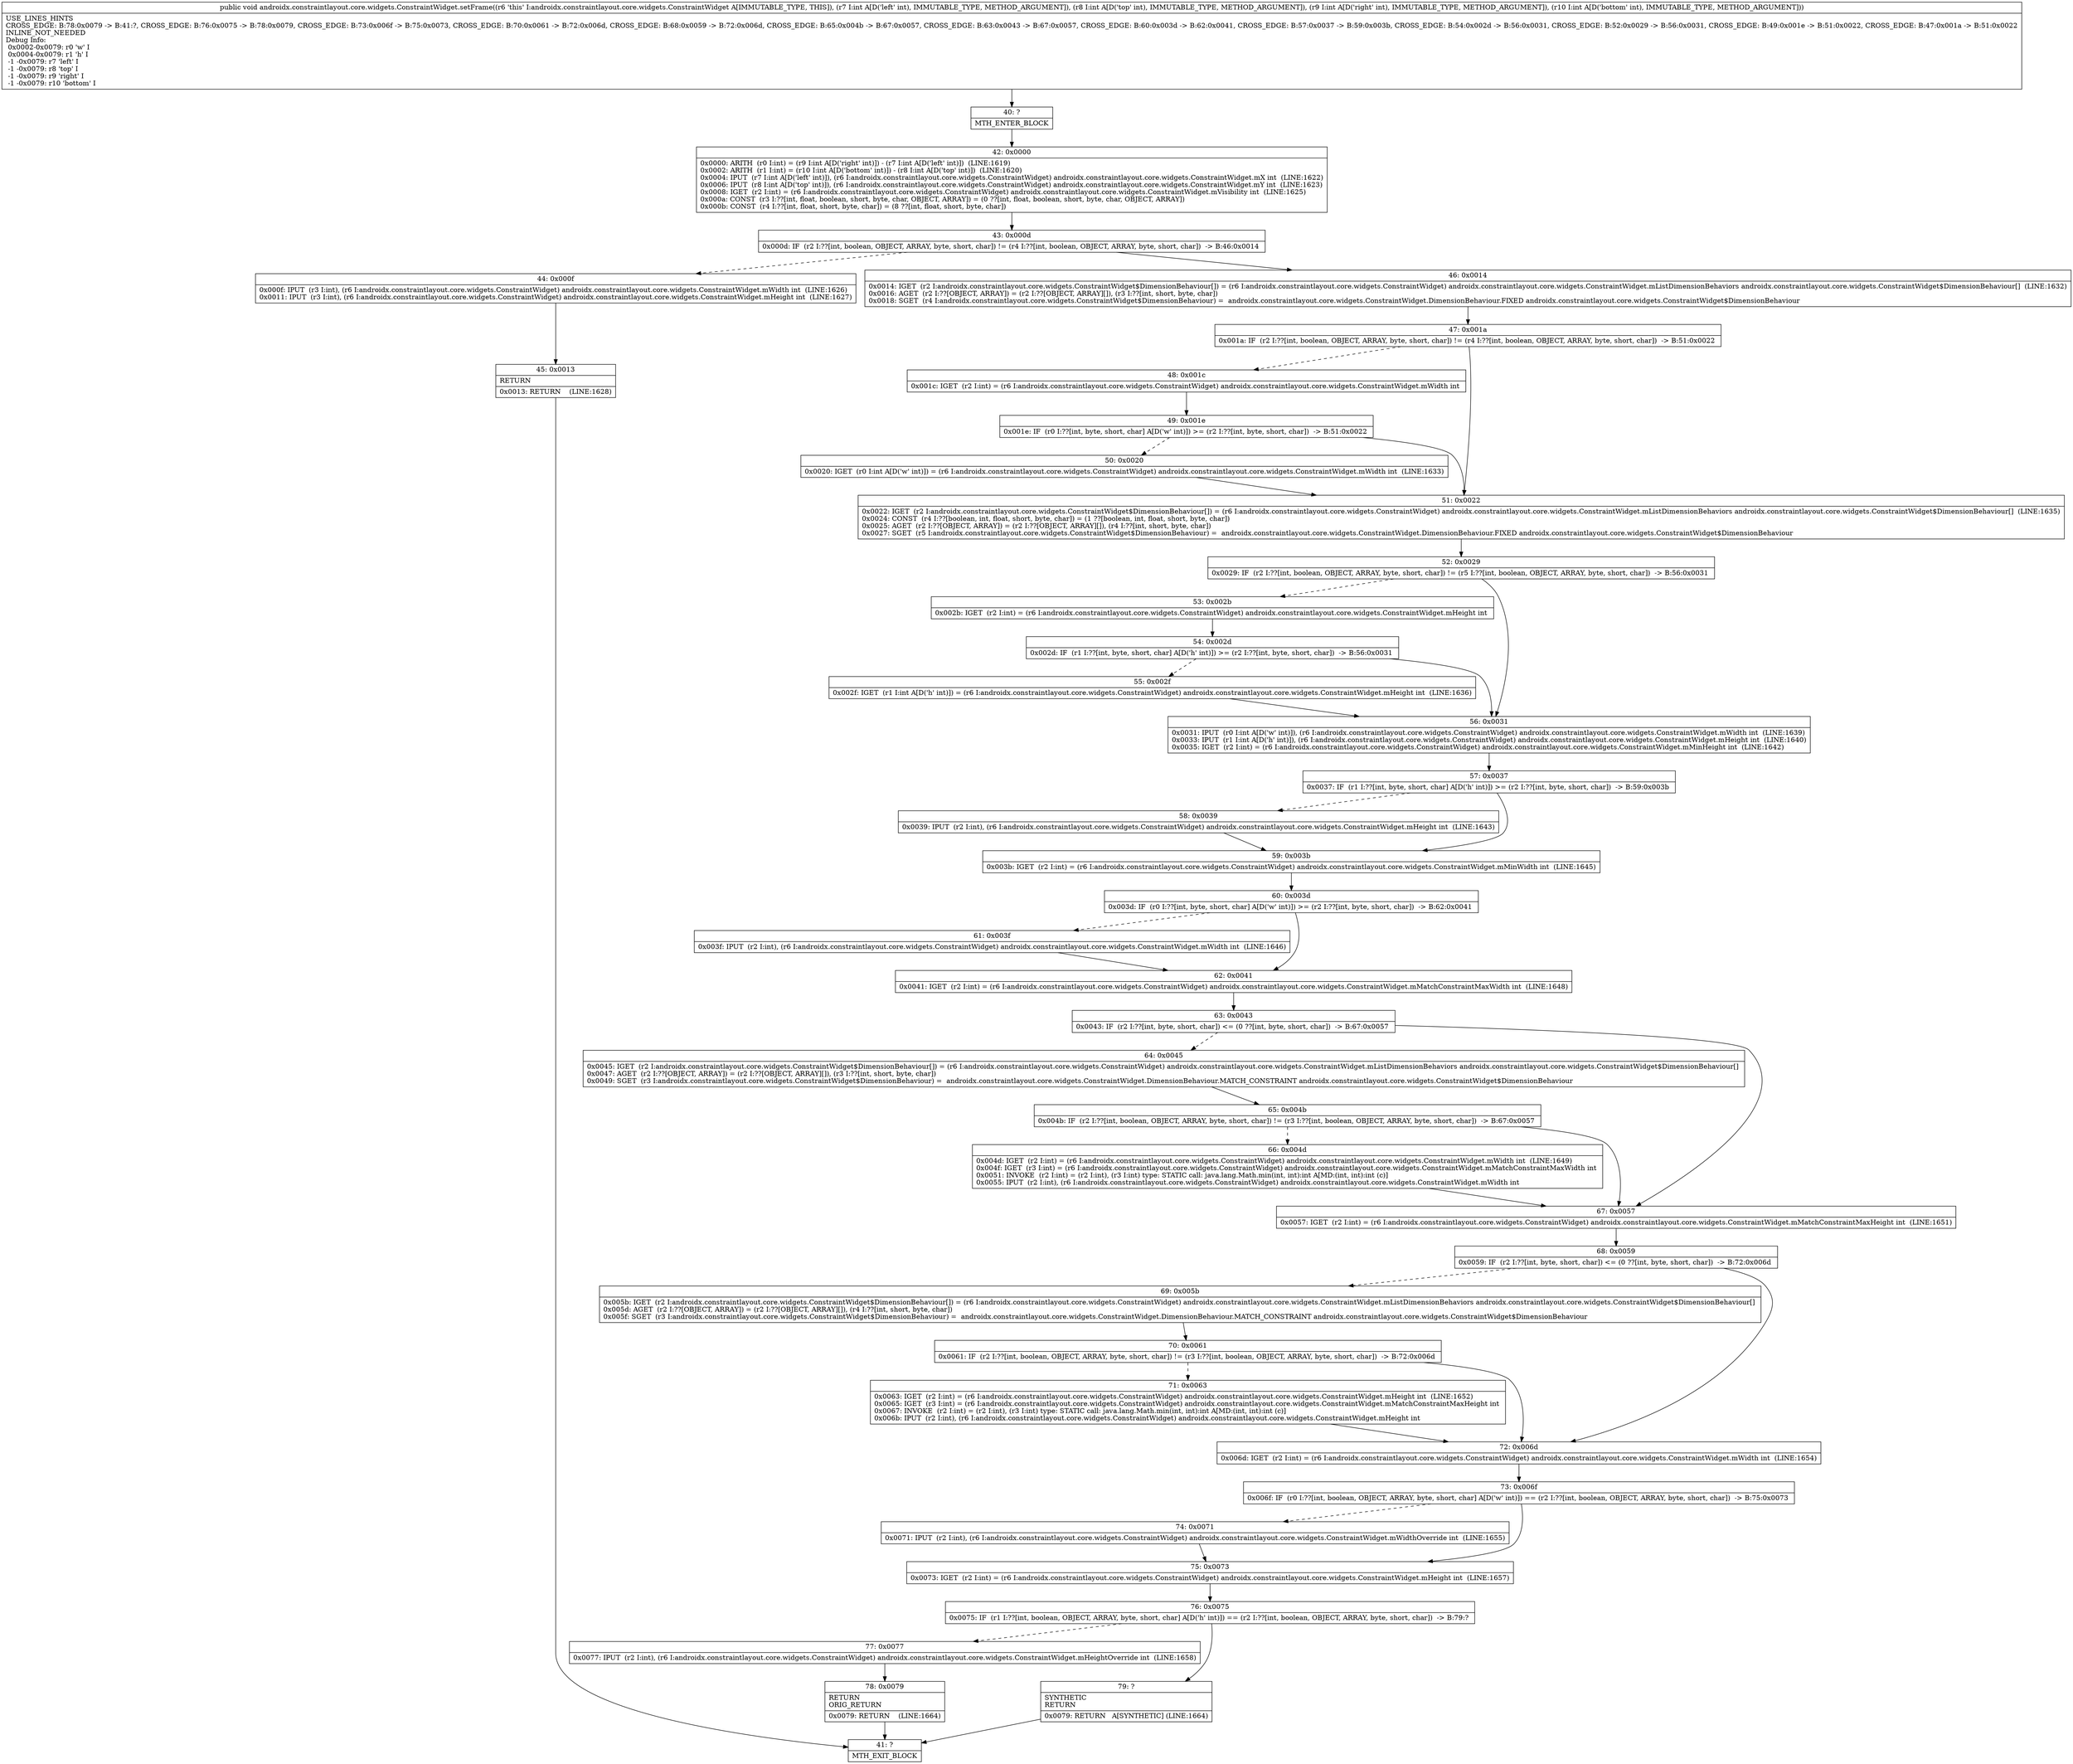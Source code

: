 digraph "CFG forandroidx.constraintlayout.core.widgets.ConstraintWidget.setFrame(IIII)V" {
Node_40 [shape=record,label="{40\:\ ?|MTH_ENTER_BLOCK\l}"];
Node_42 [shape=record,label="{42\:\ 0x0000|0x0000: ARITH  (r0 I:int) = (r9 I:int A[D('right' int)]) \- (r7 I:int A[D('left' int)])  (LINE:1619)\l0x0002: ARITH  (r1 I:int) = (r10 I:int A[D('bottom' int)]) \- (r8 I:int A[D('top' int)])  (LINE:1620)\l0x0004: IPUT  (r7 I:int A[D('left' int)]), (r6 I:androidx.constraintlayout.core.widgets.ConstraintWidget) androidx.constraintlayout.core.widgets.ConstraintWidget.mX int  (LINE:1622)\l0x0006: IPUT  (r8 I:int A[D('top' int)]), (r6 I:androidx.constraintlayout.core.widgets.ConstraintWidget) androidx.constraintlayout.core.widgets.ConstraintWidget.mY int  (LINE:1623)\l0x0008: IGET  (r2 I:int) = (r6 I:androidx.constraintlayout.core.widgets.ConstraintWidget) androidx.constraintlayout.core.widgets.ConstraintWidget.mVisibility int  (LINE:1625)\l0x000a: CONST  (r3 I:??[int, float, boolean, short, byte, char, OBJECT, ARRAY]) = (0 ??[int, float, boolean, short, byte, char, OBJECT, ARRAY]) \l0x000b: CONST  (r4 I:??[int, float, short, byte, char]) = (8 ??[int, float, short, byte, char]) \l}"];
Node_43 [shape=record,label="{43\:\ 0x000d|0x000d: IF  (r2 I:??[int, boolean, OBJECT, ARRAY, byte, short, char]) != (r4 I:??[int, boolean, OBJECT, ARRAY, byte, short, char])  \-\> B:46:0x0014 \l}"];
Node_44 [shape=record,label="{44\:\ 0x000f|0x000f: IPUT  (r3 I:int), (r6 I:androidx.constraintlayout.core.widgets.ConstraintWidget) androidx.constraintlayout.core.widgets.ConstraintWidget.mWidth int  (LINE:1626)\l0x0011: IPUT  (r3 I:int), (r6 I:androidx.constraintlayout.core.widgets.ConstraintWidget) androidx.constraintlayout.core.widgets.ConstraintWidget.mHeight int  (LINE:1627)\l}"];
Node_45 [shape=record,label="{45\:\ 0x0013|RETURN\l|0x0013: RETURN    (LINE:1628)\l}"];
Node_41 [shape=record,label="{41\:\ ?|MTH_EXIT_BLOCK\l}"];
Node_46 [shape=record,label="{46\:\ 0x0014|0x0014: IGET  (r2 I:androidx.constraintlayout.core.widgets.ConstraintWidget$DimensionBehaviour[]) = (r6 I:androidx.constraintlayout.core.widgets.ConstraintWidget) androidx.constraintlayout.core.widgets.ConstraintWidget.mListDimensionBehaviors androidx.constraintlayout.core.widgets.ConstraintWidget$DimensionBehaviour[]  (LINE:1632)\l0x0016: AGET  (r2 I:??[OBJECT, ARRAY]) = (r2 I:??[OBJECT, ARRAY][]), (r3 I:??[int, short, byte, char]) \l0x0018: SGET  (r4 I:androidx.constraintlayout.core.widgets.ConstraintWidget$DimensionBehaviour) =  androidx.constraintlayout.core.widgets.ConstraintWidget.DimensionBehaviour.FIXED androidx.constraintlayout.core.widgets.ConstraintWidget$DimensionBehaviour \l}"];
Node_47 [shape=record,label="{47\:\ 0x001a|0x001a: IF  (r2 I:??[int, boolean, OBJECT, ARRAY, byte, short, char]) != (r4 I:??[int, boolean, OBJECT, ARRAY, byte, short, char])  \-\> B:51:0x0022 \l}"];
Node_48 [shape=record,label="{48\:\ 0x001c|0x001c: IGET  (r2 I:int) = (r6 I:androidx.constraintlayout.core.widgets.ConstraintWidget) androidx.constraintlayout.core.widgets.ConstraintWidget.mWidth int \l}"];
Node_49 [shape=record,label="{49\:\ 0x001e|0x001e: IF  (r0 I:??[int, byte, short, char] A[D('w' int)]) \>= (r2 I:??[int, byte, short, char])  \-\> B:51:0x0022 \l}"];
Node_50 [shape=record,label="{50\:\ 0x0020|0x0020: IGET  (r0 I:int A[D('w' int)]) = (r6 I:androidx.constraintlayout.core.widgets.ConstraintWidget) androidx.constraintlayout.core.widgets.ConstraintWidget.mWidth int  (LINE:1633)\l}"];
Node_51 [shape=record,label="{51\:\ 0x0022|0x0022: IGET  (r2 I:androidx.constraintlayout.core.widgets.ConstraintWidget$DimensionBehaviour[]) = (r6 I:androidx.constraintlayout.core.widgets.ConstraintWidget) androidx.constraintlayout.core.widgets.ConstraintWidget.mListDimensionBehaviors androidx.constraintlayout.core.widgets.ConstraintWidget$DimensionBehaviour[]  (LINE:1635)\l0x0024: CONST  (r4 I:??[boolean, int, float, short, byte, char]) = (1 ??[boolean, int, float, short, byte, char]) \l0x0025: AGET  (r2 I:??[OBJECT, ARRAY]) = (r2 I:??[OBJECT, ARRAY][]), (r4 I:??[int, short, byte, char]) \l0x0027: SGET  (r5 I:androidx.constraintlayout.core.widgets.ConstraintWidget$DimensionBehaviour) =  androidx.constraintlayout.core.widgets.ConstraintWidget.DimensionBehaviour.FIXED androidx.constraintlayout.core.widgets.ConstraintWidget$DimensionBehaviour \l}"];
Node_52 [shape=record,label="{52\:\ 0x0029|0x0029: IF  (r2 I:??[int, boolean, OBJECT, ARRAY, byte, short, char]) != (r5 I:??[int, boolean, OBJECT, ARRAY, byte, short, char])  \-\> B:56:0x0031 \l}"];
Node_53 [shape=record,label="{53\:\ 0x002b|0x002b: IGET  (r2 I:int) = (r6 I:androidx.constraintlayout.core.widgets.ConstraintWidget) androidx.constraintlayout.core.widgets.ConstraintWidget.mHeight int \l}"];
Node_54 [shape=record,label="{54\:\ 0x002d|0x002d: IF  (r1 I:??[int, byte, short, char] A[D('h' int)]) \>= (r2 I:??[int, byte, short, char])  \-\> B:56:0x0031 \l}"];
Node_55 [shape=record,label="{55\:\ 0x002f|0x002f: IGET  (r1 I:int A[D('h' int)]) = (r6 I:androidx.constraintlayout.core.widgets.ConstraintWidget) androidx.constraintlayout.core.widgets.ConstraintWidget.mHeight int  (LINE:1636)\l}"];
Node_56 [shape=record,label="{56\:\ 0x0031|0x0031: IPUT  (r0 I:int A[D('w' int)]), (r6 I:androidx.constraintlayout.core.widgets.ConstraintWidget) androidx.constraintlayout.core.widgets.ConstraintWidget.mWidth int  (LINE:1639)\l0x0033: IPUT  (r1 I:int A[D('h' int)]), (r6 I:androidx.constraintlayout.core.widgets.ConstraintWidget) androidx.constraintlayout.core.widgets.ConstraintWidget.mHeight int  (LINE:1640)\l0x0035: IGET  (r2 I:int) = (r6 I:androidx.constraintlayout.core.widgets.ConstraintWidget) androidx.constraintlayout.core.widgets.ConstraintWidget.mMinHeight int  (LINE:1642)\l}"];
Node_57 [shape=record,label="{57\:\ 0x0037|0x0037: IF  (r1 I:??[int, byte, short, char] A[D('h' int)]) \>= (r2 I:??[int, byte, short, char])  \-\> B:59:0x003b \l}"];
Node_58 [shape=record,label="{58\:\ 0x0039|0x0039: IPUT  (r2 I:int), (r6 I:androidx.constraintlayout.core.widgets.ConstraintWidget) androidx.constraintlayout.core.widgets.ConstraintWidget.mHeight int  (LINE:1643)\l}"];
Node_59 [shape=record,label="{59\:\ 0x003b|0x003b: IGET  (r2 I:int) = (r6 I:androidx.constraintlayout.core.widgets.ConstraintWidget) androidx.constraintlayout.core.widgets.ConstraintWidget.mMinWidth int  (LINE:1645)\l}"];
Node_60 [shape=record,label="{60\:\ 0x003d|0x003d: IF  (r0 I:??[int, byte, short, char] A[D('w' int)]) \>= (r2 I:??[int, byte, short, char])  \-\> B:62:0x0041 \l}"];
Node_61 [shape=record,label="{61\:\ 0x003f|0x003f: IPUT  (r2 I:int), (r6 I:androidx.constraintlayout.core.widgets.ConstraintWidget) androidx.constraintlayout.core.widgets.ConstraintWidget.mWidth int  (LINE:1646)\l}"];
Node_62 [shape=record,label="{62\:\ 0x0041|0x0041: IGET  (r2 I:int) = (r6 I:androidx.constraintlayout.core.widgets.ConstraintWidget) androidx.constraintlayout.core.widgets.ConstraintWidget.mMatchConstraintMaxWidth int  (LINE:1648)\l}"];
Node_63 [shape=record,label="{63\:\ 0x0043|0x0043: IF  (r2 I:??[int, byte, short, char]) \<= (0 ??[int, byte, short, char])  \-\> B:67:0x0057 \l}"];
Node_64 [shape=record,label="{64\:\ 0x0045|0x0045: IGET  (r2 I:androidx.constraintlayout.core.widgets.ConstraintWidget$DimensionBehaviour[]) = (r6 I:androidx.constraintlayout.core.widgets.ConstraintWidget) androidx.constraintlayout.core.widgets.ConstraintWidget.mListDimensionBehaviors androidx.constraintlayout.core.widgets.ConstraintWidget$DimensionBehaviour[] \l0x0047: AGET  (r2 I:??[OBJECT, ARRAY]) = (r2 I:??[OBJECT, ARRAY][]), (r3 I:??[int, short, byte, char]) \l0x0049: SGET  (r3 I:androidx.constraintlayout.core.widgets.ConstraintWidget$DimensionBehaviour) =  androidx.constraintlayout.core.widgets.ConstraintWidget.DimensionBehaviour.MATCH_CONSTRAINT androidx.constraintlayout.core.widgets.ConstraintWidget$DimensionBehaviour \l}"];
Node_65 [shape=record,label="{65\:\ 0x004b|0x004b: IF  (r2 I:??[int, boolean, OBJECT, ARRAY, byte, short, char]) != (r3 I:??[int, boolean, OBJECT, ARRAY, byte, short, char])  \-\> B:67:0x0057 \l}"];
Node_66 [shape=record,label="{66\:\ 0x004d|0x004d: IGET  (r2 I:int) = (r6 I:androidx.constraintlayout.core.widgets.ConstraintWidget) androidx.constraintlayout.core.widgets.ConstraintWidget.mWidth int  (LINE:1649)\l0x004f: IGET  (r3 I:int) = (r6 I:androidx.constraintlayout.core.widgets.ConstraintWidget) androidx.constraintlayout.core.widgets.ConstraintWidget.mMatchConstraintMaxWidth int \l0x0051: INVOKE  (r2 I:int) = (r2 I:int), (r3 I:int) type: STATIC call: java.lang.Math.min(int, int):int A[MD:(int, int):int (c)]\l0x0055: IPUT  (r2 I:int), (r6 I:androidx.constraintlayout.core.widgets.ConstraintWidget) androidx.constraintlayout.core.widgets.ConstraintWidget.mWidth int \l}"];
Node_67 [shape=record,label="{67\:\ 0x0057|0x0057: IGET  (r2 I:int) = (r6 I:androidx.constraintlayout.core.widgets.ConstraintWidget) androidx.constraintlayout.core.widgets.ConstraintWidget.mMatchConstraintMaxHeight int  (LINE:1651)\l}"];
Node_68 [shape=record,label="{68\:\ 0x0059|0x0059: IF  (r2 I:??[int, byte, short, char]) \<= (0 ??[int, byte, short, char])  \-\> B:72:0x006d \l}"];
Node_69 [shape=record,label="{69\:\ 0x005b|0x005b: IGET  (r2 I:androidx.constraintlayout.core.widgets.ConstraintWidget$DimensionBehaviour[]) = (r6 I:androidx.constraintlayout.core.widgets.ConstraintWidget) androidx.constraintlayout.core.widgets.ConstraintWidget.mListDimensionBehaviors androidx.constraintlayout.core.widgets.ConstraintWidget$DimensionBehaviour[] \l0x005d: AGET  (r2 I:??[OBJECT, ARRAY]) = (r2 I:??[OBJECT, ARRAY][]), (r4 I:??[int, short, byte, char]) \l0x005f: SGET  (r3 I:androidx.constraintlayout.core.widgets.ConstraintWidget$DimensionBehaviour) =  androidx.constraintlayout.core.widgets.ConstraintWidget.DimensionBehaviour.MATCH_CONSTRAINT androidx.constraintlayout.core.widgets.ConstraintWidget$DimensionBehaviour \l}"];
Node_70 [shape=record,label="{70\:\ 0x0061|0x0061: IF  (r2 I:??[int, boolean, OBJECT, ARRAY, byte, short, char]) != (r3 I:??[int, boolean, OBJECT, ARRAY, byte, short, char])  \-\> B:72:0x006d \l}"];
Node_71 [shape=record,label="{71\:\ 0x0063|0x0063: IGET  (r2 I:int) = (r6 I:androidx.constraintlayout.core.widgets.ConstraintWidget) androidx.constraintlayout.core.widgets.ConstraintWidget.mHeight int  (LINE:1652)\l0x0065: IGET  (r3 I:int) = (r6 I:androidx.constraintlayout.core.widgets.ConstraintWidget) androidx.constraintlayout.core.widgets.ConstraintWidget.mMatchConstraintMaxHeight int \l0x0067: INVOKE  (r2 I:int) = (r2 I:int), (r3 I:int) type: STATIC call: java.lang.Math.min(int, int):int A[MD:(int, int):int (c)]\l0x006b: IPUT  (r2 I:int), (r6 I:androidx.constraintlayout.core.widgets.ConstraintWidget) androidx.constraintlayout.core.widgets.ConstraintWidget.mHeight int \l}"];
Node_72 [shape=record,label="{72\:\ 0x006d|0x006d: IGET  (r2 I:int) = (r6 I:androidx.constraintlayout.core.widgets.ConstraintWidget) androidx.constraintlayout.core.widgets.ConstraintWidget.mWidth int  (LINE:1654)\l}"];
Node_73 [shape=record,label="{73\:\ 0x006f|0x006f: IF  (r0 I:??[int, boolean, OBJECT, ARRAY, byte, short, char] A[D('w' int)]) == (r2 I:??[int, boolean, OBJECT, ARRAY, byte, short, char])  \-\> B:75:0x0073 \l}"];
Node_74 [shape=record,label="{74\:\ 0x0071|0x0071: IPUT  (r2 I:int), (r6 I:androidx.constraintlayout.core.widgets.ConstraintWidget) androidx.constraintlayout.core.widgets.ConstraintWidget.mWidthOverride int  (LINE:1655)\l}"];
Node_75 [shape=record,label="{75\:\ 0x0073|0x0073: IGET  (r2 I:int) = (r6 I:androidx.constraintlayout.core.widgets.ConstraintWidget) androidx.constraintlayout.core.widgets.ConstraintWidget.mHeight int  (LINE:1657)\l}"];
Node_76 [shape=record,label="{76\:\ 0x0075|0x0075: IF  (r1 I:??[int, boolean, OBJECT, ARRAY, byte, short, char] A[D('h' int)]) == (r2 I:??[int, boolean, OBJECT, ARRAY, byte, short, char])  \-\> B:79:? \l}"];
Node_77 [shape=record,label="{77\:\ 0x0077|0x0077: IPUT  (r2 I:int), (r6 I:androidx.constraintlayout.core.widgets.ConstraintWidget) androidx.constraintlayout.core.widgets.ConstraintWidget.mHeightOverride int  (LINE:1658)\l}"];
Node_78 [shape=record,label="{78\:\ 0x0079|RETURN\lORIG_RETURN\l|0x0079: RETURN    (LINE:1664)\l}"];
Node_79 [shape=record,label="{79\:\ ?|SYNTHETIC\lRETURN\l|0x0079: RETURN   A[SYNTHETIC] (LINE:1664)\l}"];
MethodNode[shape=record,label="{public void androidx.constraintlayout.core.widgets.ConstraintWidget.setFrame((r6 'this' I:androidx.constraintlayout.core.widgets.ConstraintWidget A[IMMUTABLE_TYPE, THIS]), (r7 I:int A[D('left' int), IMMUTABLE_TYPE, METHOD_ARGUMENT]), (r8 I:int A[D('top' int), IMMUTABLE_TYPE, METHOD_ARGUMENT]), (r9 I:int A[D('right' int), IMMUTABLE_TYPE, METHOD_ARGUMENT]), (r10 I:int A[D('bottom' int), IMMUTABLE_TYPE, METHOD_ARGUMENT]))  | USE_LINES_HINTS\lCROSS_EDGE: B:78:0x0079 \-\> B:41:?, CROSS_EDGE: B:76:0x0075 \-\> B:78:0x0079, CROSS_EDGE: B:73:0x006f \-\> B:75:0x0073, CROSS_EDGE: B:70:0x0061 \-\> B:72:0x006d, CROSS_EDGE: B:68:0x0059 \-\> B:72:0x006d, CROSS_EDGE: B:65:0x004b \-\> B:67:0x0057, CROSS_EDGE: B:63:0x0043 \-\> B:67:0x0057, CROSS_EDGE: B:60:0x003d \-\> B:62:0x0041, CROSS_EDGE: B:57:0x0037 \-\> B:59:0x003b, CROSS_EDGE: B:54:0x002d \-\> B:56:0x0031, CROSS_EDGE: B:52:0x0029 \-\> B:56:0x0031, CROSS_EDGE: B:49:0x001e \-\> B:51:0x0022, CROSS_EDGE: B:47:0x001a \-\> B:51:0x0022\lINLINE_NOT_NEEDED\lDebug Info:\l  0x0002\-0x0079: r0 'w' I\l  0x0004\-0x0079: r1 'h' I\l  \-1 \-0x0079: r7 'left' I\l  \-1 \-0x0079: r8 'top' I\l  \-1 \-0x0079: r9 'right' I\l  \-1 \-0x0079: r10 'bottom' I\l}"];
MethodNode -> Node_40;Node_40 -> Node_42;
Node_42 -> Node_43;
Node_43 -> Node_44[style=dashed];
Node_43 -> Node_46;
Node_44 -> Node_45;
Node_45 -> Node_41;
Node_46 -> Node_47;
Node_47 -> Node_48[style=dashed];
Node_47 -> Node_51;
Node_48 -> Node_49;
Node_49 -> Node_50[style=dashed];
Node_49 -> Node_51;
Node_50 -> Node_51;
Node_51 -> Node_52;
Node_52 -> Node_53[style=dashed];
Node_52 -> Node_56;
Node_53 -> Node_54;
Node_54 -> Node_55[style=dashed];
Node_54 -> Node_56;
Node_55 -> Node_56;
Node_56 -> Node_57;
Node_57 -> Node_58[style=dashed];
Node_57 -> Node_59;
Node_58 -> Node_59;
Node_59 -> Node_60;
Node_60 -> Node_61[style=dashed];
Node_60 -> Node_62;
Node_61 -> Node_62;
Node_62 -> Node_63;
Node_63 -> Node_64[style=dashed];
Node_63 -> Node_67;
Node_64 -> Node_65;
Node_65 -> Node_66[style=dashed];
Node_65 -> Node_67;
Node_66 -> Node_67;
Node_67 -> Node_68;
Node_68 -> Node_69[style=dashed];
Node_68 -> Node_72;
Node_69 -> Node_70;
Node_70 -> Node_71[style=dashed];
Node_70 -> Node_72;
Node_71 -> Node_72;
Node_72 -> Node_73;
Node_73 -> Node_74[style=dashed];
Node_73 -> Node_75;
Node_74 -> Node_75;
Node_75 -> Node_76;
Node_76 -> Node_77[style=dashed];
Node_76 -> Node_79;
Node_77 -> Node_78;
Node_78 -> Node_41;
Node_79 -> Node_41;
}

